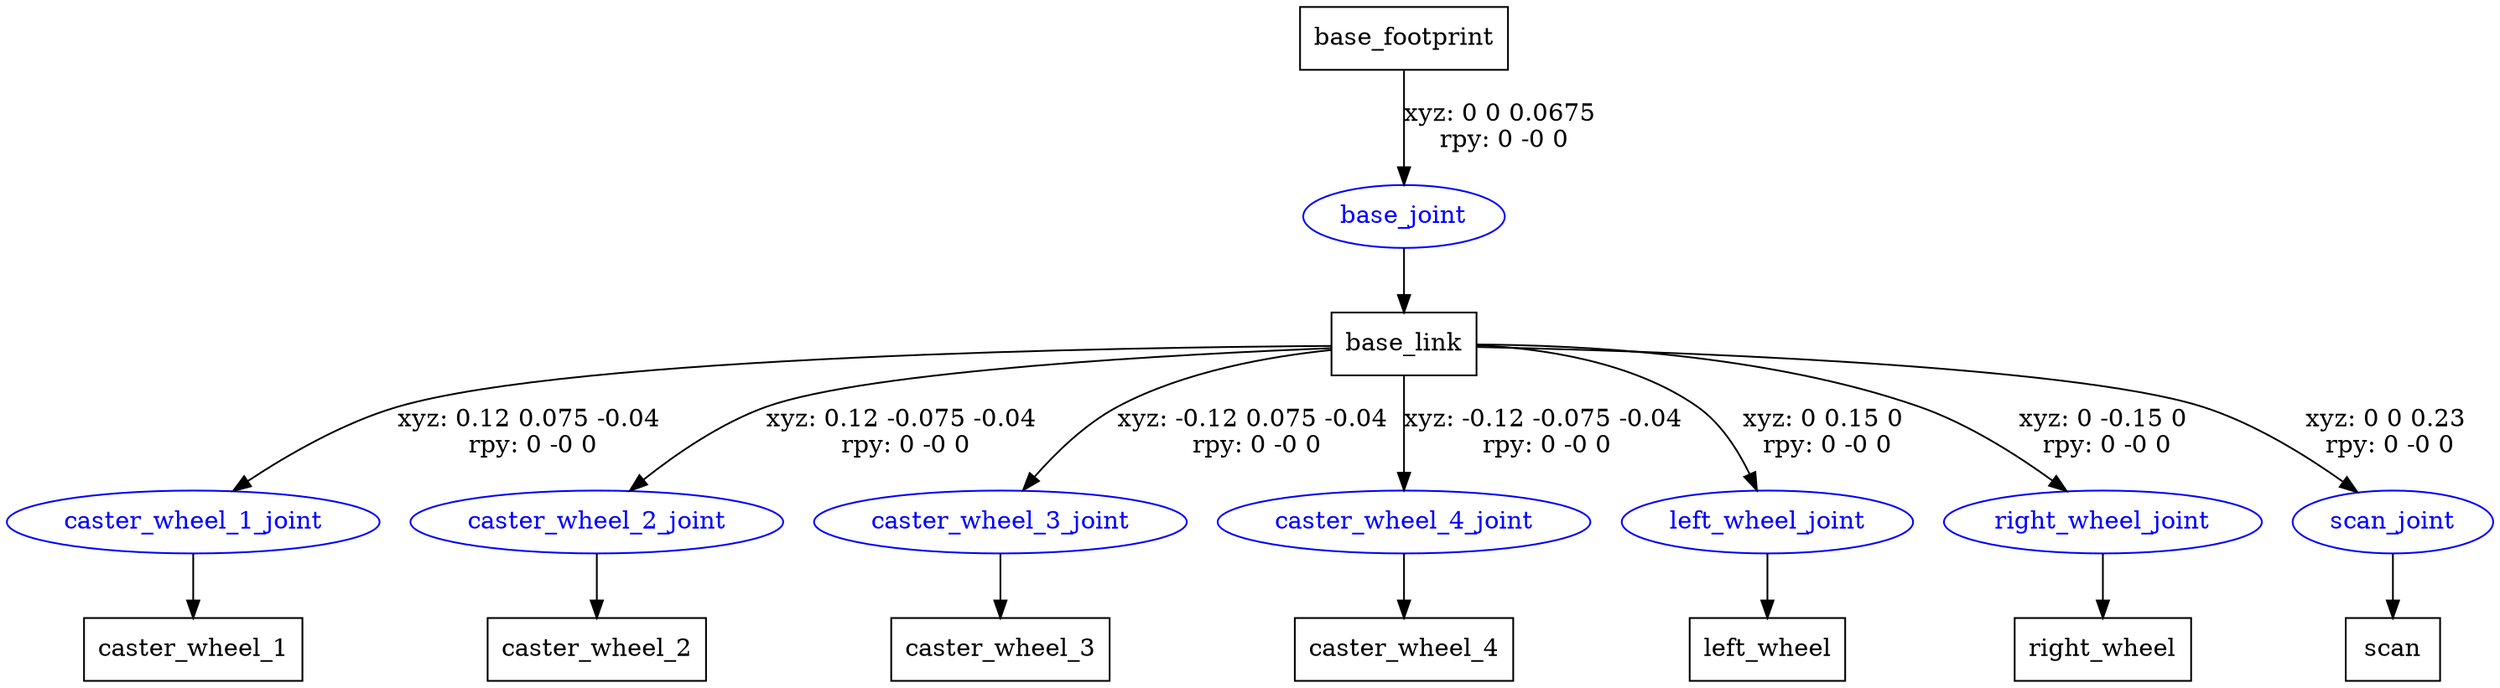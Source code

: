 digraph G {
node [shape=box];
"base_footprint" [label="base_footprint"];
"base_link" [label="base_link"];
"caster_wheel_1" [label="caster_wheel_1"];
"caster_wheel_2" [label="caster_wheel_2"];
"caster_wheel_3" [label="caster_wheel_3"];
"caster_wheel_4" [label="caster_wheel_4"];
"left_wheel" [label="left_wheel"];
"right_wheel" [label="right_wheel"];
"scan" [label="scan"];
node [shape=ellipse, color=blue, fontcolor=blue];
"base_footprint" -> "base_joint" [label="xyz: 0 0 0.0675 \nrpy: 0 -0 0"]
"base_joint" -> "base_link"
"base_link" -> "caster_wheel_1_joint" [label="xyz: 0.12 0.075 -0.04 \nrpy: 0 -0 0"]
"caster_wheel_1_joint" -> "caster_wheel_1"
"base_link" -> "caster_wheel_2_joint" [label="xyz: 0.12 -0.075 -0.04 \nrpy: 0 -0 0"]
"caster_wheel_2_joint" -> "caster_wheel_2"
"base_link" -> "caster_wheel_3_joint" [label="xyz: -0.12 0.075 -0.04 \nrpy: 0 -0 0"]
"caster_wheel_3_joint" -> "caster_wheel_3"
"base_link" -> "caster_wheel_4_joint" [label="xyz: -0.12 -0.075 -0.04 \nrpy: 0 -0 0"]
"caster_wheel_4_joint" -> "caster_wheel_4"
"base_link" -> "left_wheel_joint" [label="xyz: 0 0.15 0 \nrpy: 0 -0 0"]
"left_wheel_joint" -> "left_wheel"
"base_link" -> "right_wheel_joint" [label="xyz: 0 -0.15 0 \nrpy: 0 -0 0"]
"right_wheel_joint" -> "right_wheel"
"base_link" -> "scan_joint" [label="xyz: 0 0 0.23 \nrpy: 0 -0 0"]
"scan_joint" -> "scan"
}
